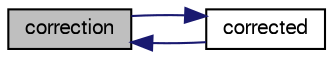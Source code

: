 digraph "correction"
{
  bgcolor="transparent";
  edge [fontname="FreeSans",fontsize="10",labelfontname="FreeSans",labelfontsize="10"];
  node [fontname="FreeSans",fontsize="10",shape=record];
  rankdir="LR";
  Node449 [label="correction",height=0.2,width=0.4,color="black", fillcolor="grey75", style="filled", fontcolor="black"];
  Node449 -> Node450 [dir="back",color="midnightblue",fontsize="10",style="solid",fontname="FreeSans"];
  Node450 [label="corrected",height=0.2,width=0.4,color="black",URL="$a23154.html#a09ea734bf81e6dc77b1347909d536fc1",tooltip="Return true if this scheme uses an explicit correction. "];
  Node450 -> Node449 [dir="back",color="midnightblue",fontsize="10",style="solid",fontname="FreeSans"];
}
